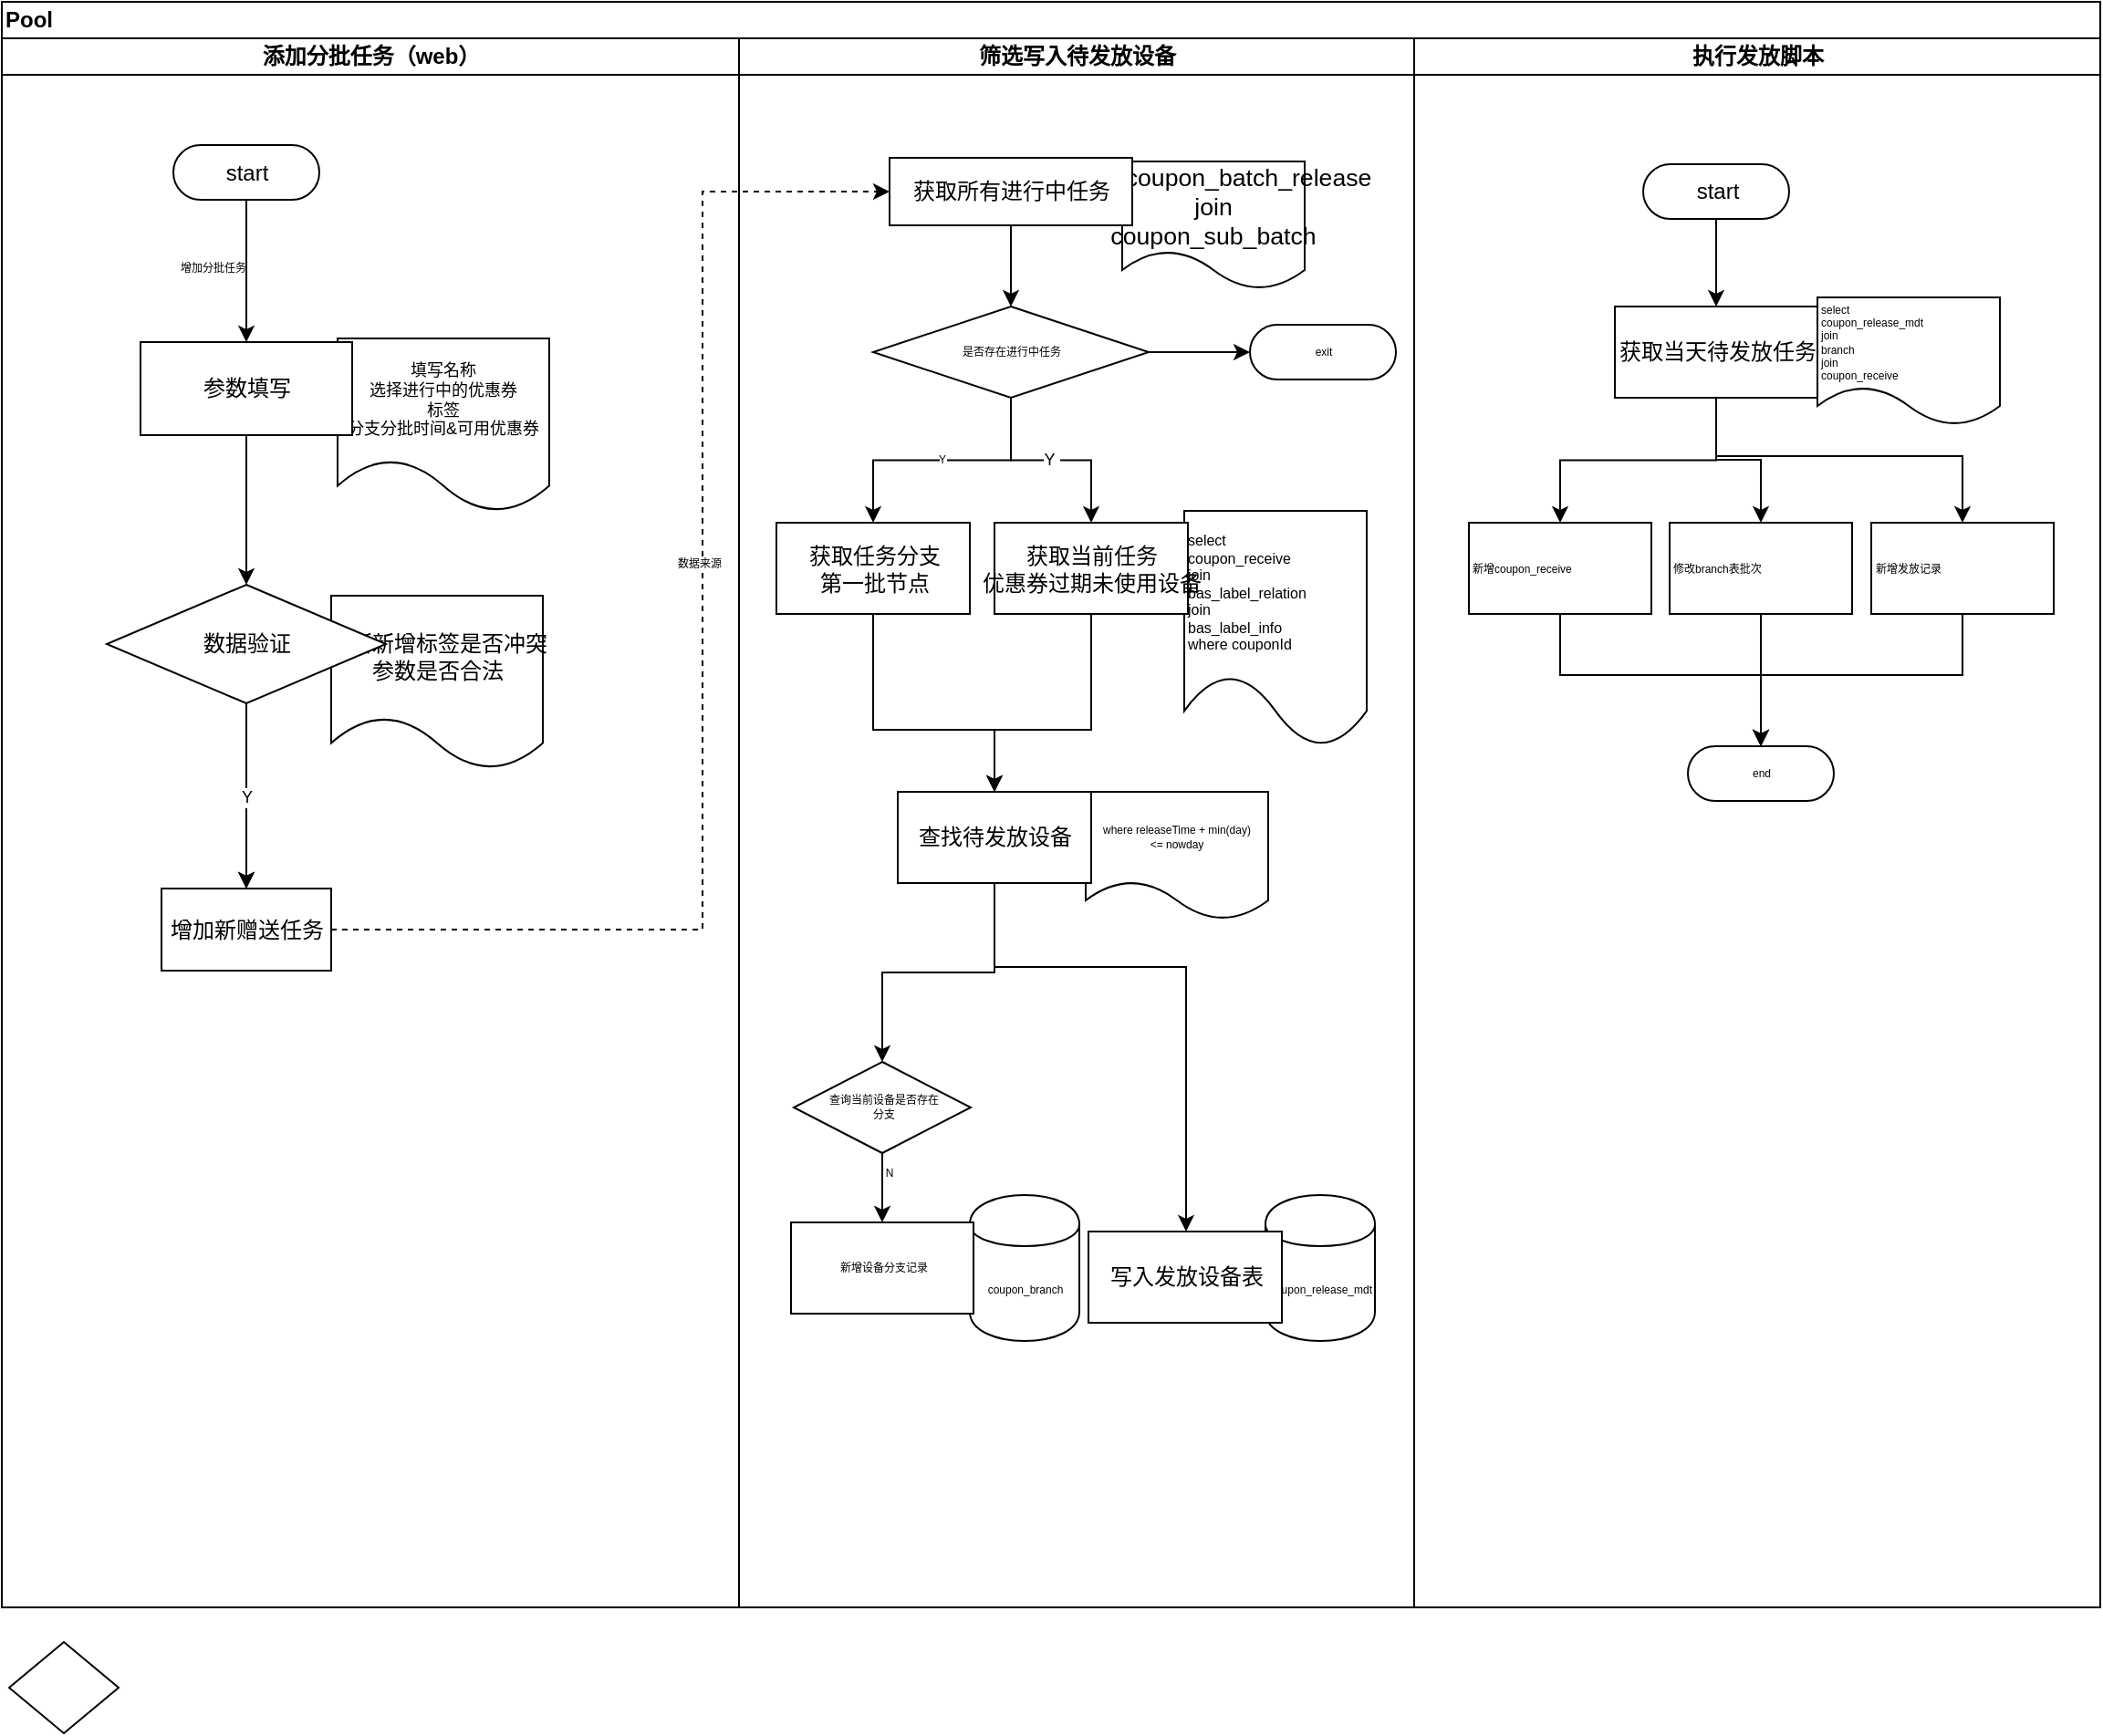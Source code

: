 <mxfile version="11.0.7" type="github"><diagram id="1Uks4rXL4dTz_hB3k0oI" name="赠送流程"><mxGraphModel dx="934" dy="502" grid="1" gridSize="10" guides="1" tooltips="1" connect="1" arrows="1" fold="1" page="1" pageScale="1" pageWidth="827" pageHeight="1169" math="0" shadow="0"><root><mxCell id="0"/><mxCell id="1" parent="0"/><mxCell id="1NSMPgPq7o7XclI2195f-1" value="Pool" style="swimlane;html=1;childLayout=stackLayout;resizeParent=1;resizeParentMax=0;startSize=20;shadow=0;glass=0;align=left;" vertex="1" parent="1"><mxGeometry x="116" y="171" width="1150" height="880" as="geometry"/></mxCell><mxCell id="1NSMPgPq7o7XclI2195f-3" value="添加分批任务（web）" style="swimlane;html=1;startSize=20;" vertex="1" parent="1NSMPgPq7o7XclI2195f-1"><mxGeometry y="20" width="404" height="860" as="geometry"/></mxCell><mxCell id="1NSMPgPq7o7XclI2195f-39" value="start" style="html=1;dashed=0;whitespace=wrap;shape=mxgraph.dfd.start;shadow=0;glass=0;align=center;flipV=1;" vertex="1" parent="1NSMPgPq7o7XclI2195f-3"><mxGeometry x="94" y="58.5" width="80" height="30" as="geometry"/></mxCell><mxCell id="1NSMPgPq7o7XclI2195f-61" style="edgeStyle=orthogonalEdgeStyle;rounded=0;orthogonalLoop=1;jettySize=auto;html=1;startArrow=none;startFill=0;endArrow=classic;endFill=1;strokeColor=#000000;exitX=0.5;exitY=0.5;exitDx=0;exitDy=-15;exitPerimeter=0;" edge="1" parent="1NSMPgPq7o7XclI2195f-3" source="1NSMPgPq7o7XclI2195f-39" target="1NSMPgPq7o7XclI2195f-60"><mxGeometry relative="1" as="geometry"><mxPoint x="134" y="186" as="sourcePoint"/></mxGeometry></mxCell><mxCell id="1NSMPgPq7o7XclI2195f-67" style="edgeStyle=orthogonalEdgeStyle;rounded=0;orthogonalLoop=1;jettySize=auto;html=1;startArrow=none;startFill=0;endArrow=classic;endFill=1;strokeColor=#000000;" edge="1" parent="1NSMPgPq7o7XclI2195f-3" source="1NSMPgPq7o7XclI2195f-59" target="1NSMPgPq7o7XclI2195f-66"><mxGeometry relative="1" as="geometry"/></mxCell><mxCell id="1NSMPgPq7o7XclI2195f-69" value="Y" style="edgeStyle=orthogonalEdgeStyle;rounded=0;orthogonalLoop=1;jettySize=auto;html=1;startArrow=none;startFill=0;endArrow=classic;endFill=1;strokeColor=#000000;fontSize=9;" edge="1" parent="1NSMPgPq7o7XclI2195f-3" source="1NSMPgPq7o7XclI2195f-59" target="1NSMPgPq7o7XclI2195f-66"><mxGeometry relative="1" as="geometry"/></mxCell><mxCell id="1NSMPgPq7o7XclI2195f-62" style="edgeStyle=orthogonalEdgeStyle;rounded=0;orthogonalLoop=1;jettySize=auto;html=1;startArrow=none;startFill=0;endArrow=classic;endFill=1;strokeColor=#000000;" edge="1" parent="1NSMPgPq7o7XclI2195f-3" source="1NSMPgPq7o7XclI2195f-60" target="1NSMPgPq7o7XclI2195f-59"><mxGeometry relative="1" as="geometry"/></mxCell><mxCell id="1NSMPgPq7o7XclI2195f-66" value="增加新赠送任务" style="html=1;dashed=0;whitespace=wrap;shadow=0;glass=0;align=center;flipV=1;" vertex="1" parent="1NSMPgPq7o7XclI2195f-3"><mxGeometry x="87.5" y="466" width="93" height="45" as="geometry"/></mxCell><mxCell id="1NSMPgPq7o7XclI2195f-80" value="增加分批任务" style="text;html=1;fontSize=6;" vertex="1" parent="1NSMPgPq7o7XclI2195f-3"><mxGeometry x="96" y="116" width="92" height="21" as="geometry"/></mxCell><mxCell id="1NSMPgPq7o7XclI2195f-81" value="" style="group;flipV=1;" vertex="1" connectable="0" parent="1NSMPgPq7o7XclI2195f-3"><mxGeometry x="76" y="164.5" width="224" height="95" as="geometry"/></mxCell><mxCell id="1NSMPgPq7o7XclI2195f-68" value="填写名称&lt;br style=&quot;font-size: 9px;&quot;&gt;选择进行中的优惠券&lt;br style=&quot;font-size: 9px;&quot;&gt;标签&lt;br style=&quot;font-size: 9px;&quot;&gt;分支分批时间&amp;amp;可用优惠券" style="shape=document;whiteSpace=wrap;html=1;boundedLbl=1;dashed=0;flipH=1;shadow=0;glass=0;align=center;fontSize=9;" vertex="1" parent="1NSMPgPq7o7XclI2195f-81"><mxGeometry x="108" width="116" height="95" as="geometry"/></mxCell><mxCell id="1NSMPgPq7o7XclI2195f-60" value="参数填写" style="html=1;dashed=0;whitespace=wrap;shadow=0;glass=0;align=center;flipV=1;" vertex="1" parent="1NSMPgPq7o7XclI2195f-81"><mxGeometry y="2" width="116" height="51" as="geometry"/></mxCell><mxCell id="1NSMPgPq7o7XclI2195f-83" value="" style="group;flipV=1;" vertex="1" connectable="0" parent="1NSMPgPq7o7XclI2195f-3"><mxGeometry x="57.5" y="299.5" width="239" height="101" as="geometry"/></mxCell><mxCell id="1NSMPgPq7o7XclI2195f-71" value="&lt;span style=&quot;font-size: 12px ; white-space: nowrap&quot;&gt;判断新增标签是否冲突&lt;br&gt;参数是否合法&lt;br&gt;&lt;/span&gt;" style="shape=document;whiteSpace=wrap;html=1;boundedLbl=1;dashed=0;flipH=1;shadow=0;glass=0;align=center;fontSize=9;" vertex="1" parent="1NSMPgPq7o7XclI2195f-83"><mxGeometry x="123" y="6" width="116" height="95" as="geometry"/></mxCell><mxCell id="1NSMPgPq7o7XclI2195f-59" value="数据验证" style="shape=rhombus;html=1;dashed=0;whitespace=wrap;perimeter=rhombusPerimeter;shadow=0;glass=0;align=center;" vertex="1" parent="1NSMPgPq7o7XclI2195f-83"><mxGeometry width="153" height="65" as="geometry"/></mxCell><mxCell id="1NSMPgPq7o7XclI2195f-2" value="筛选写入待发放设备" style="swimlane;html=1;startSize=20;" vertex="1" parent="1NSMPgPq7o7XclI2195f-1"><mxGeometry x="404" y="20" width="370" height="860" as="geometry"/></mxCell><mxCell id="1NSMPgPq7o7XclI2195f-74" value="Y&amp;nbsp;" style="edgeStyle=orthogonalEdgeStyle;rounded=0;orthogonalLoop=1;jettySize=auto;html=1;startArrow=none;startFill=0;endArrow=classic;endFill=1;strokeColor=#000000;fontSize=9;entryX=0.5;entryY=0;entryDx=0;entryDy=0;exitX=0.5;exitY=1;exitDx=0;exitDy=0;" edge="1" parent="1NSMPgPq7o7XclI2195f-2" source="1NSMPgPq7o7XclI2195f-84" target="1NSMPgPq7o7XclI2195f-10"><mxGeometry relative="1" as="geometry"><mxPoint x="149.667" y="184.722" as="sourcePoint"/><mxPoint x="149.667" y="216" as="targetPoint"/></mxGeometry></mxCell><mxCell id="1NSMPgPq7o7XclI2195f-82" value="" style="group" vertex="1" connectable="0" parent="1NSMPgPq7o7XclI2195f-2"><mxGeometry x="140" y="259.5" width="204" height="129" as="geometry"/></mxCell><mxCell id="1NSMPgPq7o7XclI2195f-76" value="&lt;font style=&quot;font-size: 8px&quot;&gt;select&lt;br&gt;coupon_receive&lt;br&gt;join&lt;br&gt;bas_label_relation&lt;br&gt;join&lt;br&gt;bas_label_info&lt;br&gt;where couponId&lt;br&gt;&lt;/font&gt;" style="shape=document;whiteSpace=wrap;html=1;boundedLbl=1;dashed=0;flipH=1;shadow=0;glass=0;fontSize=6;align=left;" vertex="1" parent="1NSMPgPq7o7XclI2195f-82"><mxGeometry x="104" y="-0.5" width="100" height="129" as="geometry"/></mxCell><mxCell id="1NSMPgPq7o7XclI2195f-10" value="获取当前任务&lt;br&gt;优惠券过期未使用设备" style="html=1;dashed=0;whitespace=wrap;shadow=0;glass=0;align=center;flipV=1;" vertex="1" parent="1NSMPgPq7o7XclI2195f-82"><mxGeometry y="6" width="106" height="50" as="geometry"/></mxCell><mxCell id="LtFsZtoLZdhe6W4jmQ-S-21" value="Y" style="edgeStyle=orthogonalEdgeStyle;rounded=0;orthogonalLoop=1;jettySize=auto;html=1;entryX=0.5;entryY=0;entryDx=0;entryDy=0;startArrow=none;startFill=0;endArrow=classic;endFill=1;strokeColor=#000000;fontSize=6;" edge="1" parent="1NSMPgPq7o7XclI2195f-2" source="1NSMPgPq7o7XclI2195f-84" target="LtFsZtoLZdhe6W4jmQ-S-19"><mxGeometry relative="1" as="geometry"/></mxCell><mxCell id="1NSMPgPq7o7XclI2195f-84" value="是否存在进行中任务" style="shape=rhombus;html=1;dashed=0;whitespace=wrap;perimeter=rhombusPerimeter;shadow=0;glass=0;fontSize=6;align=center;" vertex="1" parent="1NSMPgPq7o7XclI2195f-2"><mxGeometry x="73.5" y="147" width="151" height="50" as="geometry"/></mxCell><mxCell id="1NSMPgPq7o7XclI2195f-85" style="edgeStyle=orthogonalEdgeStyle;rounded=0;orthogonalLoop=1;jettySize=auto;html=1;startArrow=none;startFill=0;endArrow=classic;endFill=1;strokeColor=#000000;fontSize=9;" edge="1" parent="1NSMPgPq7o7XclI2195f-2" source="1NSMPgPq7o7XclI2195f-57" target="1NSMPgPq7o7XclI2195f-84"><mxGeometry relative="1" as="geometry"><mxPoint x="565.0" y="299" as="sourcePoint"/><mxPoint x="565.0" y="406.5" as="targetPoint"/></mxGeometry></mxCell><mxCell id="LtFsZtoLZdhe6W4jmQ-S-23" style="edgeStyle=orthogonalEdgeStyle;rounded=0;orthogonalLoop=1;jettySize=auto;html=1;entryX=0.5;entryY=0;entryDx=0;entryDy=0;startArrow=none;startFill=0;endArrow=classic;endFill=1;strokeColor=#000000;fontSize=6;" edge="1" parent="1NSMPgPq7o7XclI2195f-2" source="LtFsZtoLZdhe6W4jmQ-S-19" target="LtFsZtoLZdhe6W4jmQ-S-22"><mxGeometry relative="1" as="geometry"><Array as="points"><mxPoint x="73" y="379"/><mxPoint x="140" y="379"/></Array></mxGeometry></mxCell><mxCell id="LtFsZtoLZdhe6W4jmQ-S-19" value="获取任务分支&lt;br&gt;第一批节点" style="html=1;dashed=0;whitespace=wrap;shadow=0;glass=0;align=center;flipV=1;" vertex="1" parent="1NSMPgPq7o7XclI2195f-2"><mxGeometry x="20.5" y="265.5" width="106" height="50" as="geometry"/></mxCell><mxCell id="LtFsZtoLZdhe6W4jmQ-S-24" style="edgeStyle=orthogonalEdgeStyle;rounded=0;orthogonalLoop=1;jettySize=auto;html=1;startArrow=none;startFill=0;endArrow=classic;endFill=1;strokeColor=#000000;fontSize=6;" edge="1" parent="1NSMPgPq7o7XclI2195f-2" target="LtFsZtoLZdhe6W4jmQ-S-22"><mxGeometry relative="1" as="geometry"><mxPoint x="140.048" y="425.483" as="sourcePoint"/></mxGeometry></mxCell><mxCell id="LtFsZtoLZdhe6W4jmQ-S-27" style="edgeStyle=orthogonalEdgeStyle;rounded=0;orthogonalLoop=1;jettySize=auto;html=1;startArrow=none;startFill=0;endArrow=classic;endFill=1;strokeColor=#000000;fontSize=6;entryX=0;entryY=0.5;entryDx=0;entryDy=0;entryPerimeter=0;" edge="1" parent="1NSMPgPq7o7XclI2195f-2" source="1NSMPgPq7o7XclI2195f-84" target="LtFsZtoLZdhe6W4jmQ-S-29"><mxGeometry relative="1" as="geometry"><mxPoint x="279.889" y="171.944" as="targetPoint"/><Array as="points"/></mxGeometry></mxCell><mxCell id="LtFsZtoLZdhe6W4jmQ-S-29" value="exit" style="html=1;dashed=0;whitespace=wrap;shape=mxgraph.dfd.start;shadow=0;glass=0;fontSize=6;align=center;" vertex="1" parent="1NSMPgPq7o7XclI2195f-2"><mxGeometry x="280" y="157" width="80" height="30" as="geometry"/></mxCell><mxCell id="LtFsZtoLZdhe6W4jmQ-S-31" value="&lt;span style=&quot;font-size: 13.333px&quot;&gt;select&amp;nbsp;coupon_batch_release&lt;/span&gt;&lt;br style=&quot;font-size: 13.333px&quot;&gt;&lt;span style=&quot;font-size: 13.333px&quot;&gt;join&lt;/span&gt;&lt;br style=&quot;font-size: 13.333px&quot;&gt;&lt;span style=&quot;font-size: 13.333px&quot;&gt;coupon_sub_batch&lt;/span&gt;" style="shape=document;whiteSpace=wrap;html=1;boundedLbl=1;dashed=0;flipH=1;shadow=0;glass=0;fontSize=6;align=center;" vertex="1" parent="1NSMPgPq7o7XclI2195f-2"><mxGeometry x="210" y="67.5" width="100" height="70" as="geometry"/></mxCell><mxCell id="1NSMPgPq7o7XclI2195f-57" value="获取所有进行中任务&lt;br&gt;" style="html=1;dashed=0;whitespace=wrap;shadow=0;glass=0;align=center;flipV=1;" vertex="1" parent="1NSMPgPq7o7XclI2195f-2"><mxGeometry x="82.5" y="65.5" width="133" height="37" as="geometry"/></mxCell><mxCell id="LtFsZtoLZdhe6W4jmQ-S-32" style="edgeStyle=orthogonalEdgeStyle;rounded=0;orthogonalLoop=1;jettySize=auto;html=1;entryX=0.5;entryY=0;entryDx=0;entryDy=0;startArrow=none;startFill=0;endArrow=classic;endFill=1;strokeColor=#000000;fontSize=6;" edge="1" parent="1NSMPgPq7o7XclI2195f-2" source="1NSMPgPq7o7XclI2195f-10" target="LtFsZtoLZdhe6W4jmQ-S-22"><mxGeometry relative="1" as="geometry"><Array as="points"><mxPoint x="193" y="379"/><mxPoint x="140" y="379"/></Array></mxGeometry></mxCell><mxCell id="LtFsZtoLZdhe6W4jmQ-S-35" value="where&amp;nbsp;releaseTime + min(day)&lt;br&gt;&amp;lt;= nowday" style="shape=document;whiteSpace=wrap;html=1;boundedLbl=1;dashed=0;flipH=1;shadow=0;glass=0;fontSize=6;align=center;" vertex="1" parent="1NSMPgPq7o7XclI2195f-2"><mxGeometry x="190" y="413" width="100" height="70" as="geometry"/></mxCell><mxCell id="LtFsZtoLZdhe6W4jmQ-S-41" style="edgeStyle=orthogonalEdgeStyle;rounded=0;orthogonalLoop=1;jettySize=auto;html=1;startArrow=none;startFill=0;endArrow=classic;endFill=1;strokeColor=#000000;fontSize=6;entryX=0.5;entryY=0;entryDx=0;entryDy=0;" edge="1" parent="1NSMPgPq7o7XclI2195f-2" source="LtFsZtoLZdhe6W4jmQ-S-22" target="LtFsZtoLZdhe6W4jmQ-S-42"><mxGeometry relative="1" as="geometry"><mxPoint x="96.167" y="560.5" as="targetPoint"/></mxGeometry></mxCell><mxCell id="LtFsZtoLZdhe6W4jmQ-S-22" value="查找待发放设备" style="html=1;dashed=0;whitespace=wrap;shadow=0;glass=0;align=center;flipV=1;" vertex="1" parent="1NSMPgPq7o7XclI2195f-2"><mxGeometry x="87" y="413" width="106" height="50" as="geometry"/></mxCell><mxCell id="LtFsZtoLZdhe6W4jmQ-S-36" style="edgeStyle=orthogonalEdgeStyle;rounded=0;orthogonalLoop=1;jettySize=auto;html=1;startArrow=none;startFill=0;endArrow=classic;endFill=1;strokeColor=#000000;fontSize=6;" edge="1" parent="1NSMPgPq7o7XclI2195f-2" source="LtFsZtoLZdhe6W4jmQ-S-22" target="LtFsZtoLZdhe6W4jmQ-S-37"><mxGeometry relative="1" as="geometry"><mxPoint x="140" y="559" as="targetPoint"/><Array as="points"><mxPoint x="140" y="509"/><mxPoint x="245" y="509"/></Array></mxGeometry></mxCell><mxCell id="LtFsZtoLZdhe6W4jmQ-S-44" style="edgeStyle=orthogonalEdgeStyle;rounded=0;orthogonalLoop=1;jettySize=auto;html=1;startArrow=none;startFill=0;endArrow=classic;endFill=1;strokeColor=#000000;fontSize=6;" edge="1" parent="1NSMPgPq7o7XclI2195f-2" source="LtFsZtoLZdhe6W4jmQ-S-42" target="LtFsZtoLZdhe6W4jmQ-S-43"><mxGeometry relative="1" as="geometry"/></mxCell><mxCell id="LtFsZtoLZdhe6W4jmQ-S-45" value="N" style="text;html=1;resizable=0;points=[];align=center;verticalAlign=middle;labelBackgroundColor=#ffffff;fontSize=6;" vertex="1" connectable="0" parent="LtFsZtoLZdhe6W4jmQ-S-44"><mxGeometry x="-0.477" y="3" relative="1" as="geometry"><mxPoint as="offset"/></mxGeometry></mxCell><mxCell id="LtFsZtoLZdhe6W4jmQ-S-42" value="查询当前设备是否存在&lt;br&gt;分支" style="shape=rhombus;html=1;dashed=0;whitespace=wrap;perimeter=rhombusPerimeter;shadow=0;glass=0;fontSize=6;align=center;" vertex="1" parent="1NSMPgPq7o7XclI2195f-2"><mxGeometry x="30" y="561" width="97" height="50" as="geometry"/></mxCell><mxCell id="LtFsZtoLZdhe6W4jmQ-S-51" value="" style="group" vertex="1" connectable="0" parent="1NSMPgPq7o7XclI2195f-2"><mxGeometry x="28.5" y="634" width="141.5" height="80" as="geometry"/></mxCell><mxCell id="LtFsZtoLZdhe6W4jmQ-S-49" value="coupon_branch" style="shape=cylinder;whiteSpace=wrap;html=1;boundedLbl=1;backgroundOutline=1;shadow=0;glass=0;fontSize=6;align=center;" vertex="1" parent="LtFsZtoLZdhe6W4jmQ-S-51"><mxGeometry x="98" width="60" height="80" as="geometry"/></mxCell><mxCell id="LtFsZtoLZdhe6W4jmQ-S-43" value="新增设备分支记录" style="html=1;dashed=0;whitespace=wrap;shadow=0;glass=0;fontSize=6;align=center;" vertex="1" parent="LtFsZtoLZdhe6W4jmQ-S-51"><mxGeometry y="15" width="100" height="50" as="geometry"/></mxCell><mxCell id="LtFsZtoLZdhe6W4jmQ-S-50" value="" style="group" vertex="1" connectable="0" parent="1NSMPgPq7o7XclI2195f-2"><mxGeometry x="191.5" y="634" width="157" height="80" as="geometry"/></mxCell><mxCell id="LtFsZtoLZdhe6W4jmQ-S-39" value="coupon_release_mdt" style="shape=cylinder;whiteSpace=wrap;html=1;boundedLbl=1;backgroundOutline=1;shadow=0;glass=0;fontSize=6;align=center;" vertex="1" parent="LtFsZtoLZdhe6W4jmQ-S-50"><mxGeometry x="97" width="60" height="80" as="geometry"/></mxCell><mxCell id="LtFsZtoLZdhe6W4jmQ-S-37" value="写入发放设备表" style="html=1;dashed=0;whitespace=wrap;shadow=0;glass=0;align=center;flipV=1;" vertex="1" parent="LtFsZtoLZdhe6W4jmQ-S-50"><mxGeometry y="20" width="106" height="50" as="geometry"/></mxCell><mxCell id="1NSMPgPq7o7XclI2195f-50" value="执行发放脚本" style="swimlane;html=1;startSize=20;" vertex="1" parent="1NSMPgPq7o7XclI2195f-1"><mxGeometry x="774" y="20" width="376" height="860" as="geometry"/></mxCell><mxCell id="1NSMPgPq7o7XclI2195f-51" style="edgeStyle=orthogonalEdgeStyle;rounded=0;orthogonalLoop=1;jettySize=auto;html=1;entryX=0.5;entryY=0;entryDx=0;entryDy=0;startArrow=none;startFill=0;endArrow=classic;endFill=1;strokeColor=#000000;" edge="1" parent="1NSMPgPq7o7XclI2195f-50" source="1NSMPgPq7o7XclI2195f-52" target="1NSMPgPq7o7XclI2195f-54"><mxGeometry relative="1" as="geometry"/></mxCell><mxCell id="1NSMPgPq7o7XclI2195f-52" value="start" style="html=1;dashed=0;whitespace=wrap;shape=mxgraph.dfd.start;shadow=0;glass=0;align=center;flipV=1;" vertex="1" parent="1NSMPgPq7o7XclI2195f-50"><mxGeometry x="125.5" y="69" width="80" height="30" as="geometry"/></mxCell><mxCell id="LtFsZtoLZdhe6W4jmQ-S-57" style="edgeStyle=orthogonalEdgeStyle;rounded=0;orthogonalLoop=1;jettySize=auto;html=1;startArrow=none;startFill=0;endArrow=classic;endFill=1;strokeColor=#000000;fontSize=6;entryX=0.5;entryY=0;entryDx=0;entryDy=0;" edge="1" parent="1NSMPgPq7o7XclI2195f-50" source="1NSMPgPq7o7XclI2195f-54" target="LtFsZtoLZdhe6W4jmQ-S-58"><mxGeometry relative="1" as="geometry"><mxPoint x="171.167" y="262.083" as="targetPoint"/></mxGeometry></mxCell><mxCell id="LtFsZtoLZdhe6W4jmQ-S-60" style="edgeStyle=orthogonalEdgeStyle;rounded=0;orthogonalLoop=1;jettySize=auto;html=1;entryX=0.5;entryY=0;entryDx=0;entryDy=0;startArrow=none;startFill=0;endArrow=classic;endFill=1;strokeColor=#000000;fontSize=6;" edge="1" parent="1NSMPgPq7o7XclI2195f-50" source="1NSMPgPq7o7XclI2195f-54" target="LtFsZtoLZdhe6W4jmQ-S-59"><mxGeometry relative="1" as="geometry"><Array as="points"><mxPoint x="166" y="231"/><mxPoint x="190" y="231"/></Array></mxGeometry></mxCell><mxCell id="LtFsZtoLZdhe6W4jmQ-S-62" style="edgeStyle=orthogonalEdgeStyle;rounded=0;orthogonalLoop=1;jettySize=auto;html=1;entryX=0.5;entryY=0;entryDx=0;entryDy=0;startArrow=none;startFill=0;endArrow=classic;endFill=1;strokeColor=#000000;fontSize=6;" edge="1" parent="1NSMPgPq7o7XclI2195f-50" source="1NSMPgPq7o7XclI2195f-54" target="LtFsZtoLZdhe6W4jmQ-S-61"><mxGeometry relative="1" as="geometry"><Array as="points"><mxPoint x="166" y="229"/><mxPoint x="301" y="229"/></Array></mxGeometry></mxCell><mxCell id="1NSMPgPq7o7XclI2195f-54" value="获取当天待发放任务" style="html=1;dashed=0;whitespace=wrap;shadow=0;glass=0;align=center;flipV=1;" vertex="1" parent="1NSMPgPq7o7XclI2195f-50"><mxGeometry x="110" y="147" width="111" height="50" as="geometry"/></mxCell><mxCell id="LtFsZtoLZdhe6W4jmQ-S-53" value="select&lt;br&gt;&lt;span style=&quot;text-align: center&quot;&gt;coupon_release_mdt&lt;br&gt;&lt;/span&gt;join&lt;br&gt;branch&lt;br&gt;join&lt;br&gt;coupon_receive&amp;nbsp;" style="shape=document;whiteSpace=wrap;html=1;boundedLbl=1;dashed=0;flipH=1;shadow=0;glass=0;fontSize=6;align=left;" vertex="1" parent="1NSMPgPq7o7XclI2195f-50"><mxGeometry x="221" y="142" width="100" height="70" as="geometry"/></mxCell><mxCell id="LtFsZtoLZdhe6W4jmQ-S-64" style="edgeStyle=orthogonalEdgeStyle;rounded=0;orthogonalLoop=1;jettySize=auto;html=1;entryX=0.5;entryY=0.5;entryDx=0;entryDy=-15;entryPerimeter=0;startArrow=none;startFill=0;endArrow=classic;endFill=1;strokeColor=#000000;fontSize=6;" edge="1" parent="1NSMPgPq7o7XclI2195f-50" source="LtFsZtoLZdhe6W4jmQ-S-58" target="LtFsZtoLZdhe6W4jmQ-S-63"><mxGeometry relative="1" as="geometry"><Array as="points"><mxPoint x="80" y="349"/><mxPoint x="190" y="349"/></Array></mxGeometry></mxCell><mxCell id="LtFsZtoLZdhe6W4jmQ-S-58" value="新增coupon_receive" style="html=1;dashed=0;whitespace=wrap;shadow=0;glass=0;fontSize=6;align=left;" vertex="1" parent="1NSMPgPq7o7XclI2195f-50"><mxGeometry x="30" y="265.5" width="100" height="50" as="geometry"/></mxCell><mxCell id="LtFsZtoLZdhe6W4jmQ-S-65" style="edgeStyle=orthogonalEdgeStyle;rounded=0;orthogonalLoop=1;jettySize=auto;html=1;startArrow=none;startFill=0;endArrow=classic;endFill=1;strokeColor=#000000;fontSize=6;" edge="1" parent="1NSMPgPq7o7XclI2195f-50" source="LtFsZtoLZdhe6W4jmQ-S-59" target="LtFsZtoLZdhe6W4jmQ-S-63"><mxGeometry relative="1" as="geometry"/></mxCell><mxCell id="LtFsZtoLZdhe6W4jmQ-S-59" value="修改branch表批次" style="html=1;dashed=0;whitespace=wrap;shadow=0;glass=0;fontSize=6;align=left;" vertex="1" parent="1NSMPgPq7o7XclI2195f-50"><mxGeometry x="140" y="265.5" width="100" height="50" as="geometry"/></mxCell><mxCell id="LtFsZtoLZdhe6W4jmQ-S-66" style="edgeStyle=orthogonalEdgeStyle;rounded=0;orthogonalLoop=1;jettySize=auto;html=1;entryX=0.5;entryY=0.5;entryDx=0;entryDy=-15;entryPerimeter=0;startArrow=none;startFill=0;endArrow=classic;endFill=1;strokeColor=#000000;fontSize=6;" edge="1" parent="1NSMPgPq7o7XclI2195f-50" source="LtFsZtoLZdhe6W4jmQ-S-61" target="LtFsZtoLZdhe6W4jmQ-S-63"><mxGeometry relative="1" as="geometry"><Array as="points"><mxPoint x="301" y="349"/><mxPoint x="190" y="349"/></Array></mxGeometry></mxCell><mxCell id="LtFsZtoLZdhe6W4jmQ-S-61" value="新增发放记录" style="html=1;dashed=0;whitespace=wrap;shadow=0;glass=0;fontSize=6;align=left;" vertex="1" parent="1NSMPgPq7o7XclI2195f-50"><mxGeometry x="250.5" y="265.5" width="100" height="50" as="geometry"/></mxCell><mxCell id="LtFsZtoLZdhe6W4jmQ-S-63" value="end" style="html=1;dashed=0;whitespace=wrap;shape=mxgraph.dfd.start;shadow=0;glass=0;fontSize=6;align=center;" vertex="1" parent="1NSMPgPq7o7XclI2195f-50"><mxGeometry x="150" y="388" width="80" height="30" as="geometry"/></mxCell><mxCell id="1NSMPgPq7o7XclI2195f-70" style="edgeStyle=orthogonalEdgeStyle;rounded=0;orthogonalLoop=1;jettySize=auto;html=1;entryX=0;entryY=0.5;entryDx=0;entryDy=0;startArrow=none;startFill=0;endArrow=classic;endFill=1;strokeColor=#000000;fontSize=9;dashed=1;" edge="1" parent="1NSMPgPq7o7XclI2195f-1" source="1NSMPgPq7o7XclI2195f-66" target="1NSMPgPq7o7XclI2195f-57"><mxGeometry relative="1" as="geometry"><Array as="points"><mxPoint x="384" y="509"/><mxPoint x="384" y="104"/></Array></mxGeometry></mxCell><mxCell id="1NSMPgPq7o7XclI2195f-91" value="数据来源" style="text;html=1;resizable=0;points=[];align=center;verticalAlign=middle;labelBackgroundColor=#ffffff;fontSize=6;" vertex="1" connectable="0" parent="1NSMPgPq7o7XclI2195f-70"><mxGeometry x="0.142" y="2" relative="1" as="geometry"><mxPoint y="1" as="offset"/></mxGeometry></mxCell><mxCell id="LtFsZtoLZdhe6W4jmQ-S-55" value="" style="shape=rhombus;html=1;dashed=0;whitespace=wrap;perimeter=rhombusPerimeter;shadow=0;glass=0;fontSize=6;align=left;" vertex="1" parent="1"><mxGeometry x="120" y="1070" width="60" height="50" as="geometry"/></mxCell></root></mxGraphModel></diagram><diagram id="PbtDQtE9Y6Dk6RRHq56a" name="开发时间管理"><mxGraphModel dx="1422" dy="774" grid="1" gridSize="10" guides="1" tooltips="1" connect="1" arrows="1" fold="1" page="1" pageScale="1" pageWidth="827" pageHeight="1169" math="0" shadow="0"><root><mxCell id="2AQjFSg97HQOMe6IwAkB-0"/><mxCell id="2AQjFSg97HQOMe6IwAkB-1" parent="2AQjFSg97HQOMe6IwAkB-0"/><mxCell id="2AQjFSg97HQOMe6IwAkB-2" value="分批赠送优惠券" style="swimlane;childLayout=stackLayout;horizontal=1;fillColor=none;horizontalStack=1;resizeParent=1;resizeParentMax=0;resizeLast=0;collapsible=0;strokeColor=none;stackBorder=10;stackSpacing=-12;resizable=1;align=center;points=[];fontColor=#000000;shadow=0;glass=0;" vertex="1" parent="2AQjFSg97HQOMe6IwAkB-1"><mxGeometry x="10" y="350" width="768" height="130" as="geometry"/></mxCell><mxCell id="2AQjFSg97HQOMe6IwAkB-3" value="技术审核&#10;8/1" style="shape=step;perimeter=stepPerimeter;fixedSize=1;points=[];" vertex="1" parent="2AQjFSg97HQOMe6IwAkB-2"><mxGeometry x="10" y="33" width="120" height="87" as="geometry"/></mxCell><mxCell id="2AQjFSg97HQOMe6IwAkB-4" value="web接口开发&#10;文档&#10;本地测试&#10;8/9" style="shape=step;perimeter=stepPerimeter;fixedSize=1;points=[];" vertex="1" parent="2AQjFSg97HQOMe6IwAkB-2"><mxGeometry x="118" y="33" width="232" height="87" as="geometry"/></mxCell><mxCell id="2AQjFSg97HQOMe6IwAkB-6" value="后端逻辑编写&#10;脚本&#10;8/16" style="shape=step;perimeter=stepPerimeter;fixedSize=1;points=[];" vertex="1" parent="2AQjFSg97HQOMe6IwAkB-2"><mxGeometry x="338" y="33" width="100" height="87" as="geometry"/></mxCell><mxCell id="2AQjFSg97HQOMe6IwAkB-5" value="前后端联调&#10;8/23" style="shape=step;perimeter=stepPerimeter;fixedSize=1;points=[];" vertex="1" parent="2AQjFSg97HQOMe6IwAkB-2"><mxGeometry x="426" y="33" width="100" height="87" as="geometry"/></mxCell><mxCell id="2AQjFSg97HQOMe6IwAkB-7" value="dev&amp;uat测试&amp;数据验证&#10;&#10;8/28" style="shape=step;perimeter=stepPerimeter;fixedSize=1;points=[];" vertex="1" parent="2AQjFSg97HQOMe6IwAkB-2"><mxGeometry x="514" y="33" width="156" height="87" as="geometry"/></mxCell><mxCell id="2AQjFSg97HQOMe6IwAkB-8" value="上线生产环境&#10;8/29" style="shape=step;perimeter=stepPerimeter;fixedSize=1;points=[];" vertex="1" parent="2AQjFSg97HQOMe6IwAkB-2"><mxGeometry x="658" y="33" width="100" height="87" as="geometry"/></mxCell></root></mxGraphModel></diagram></mxfile>
